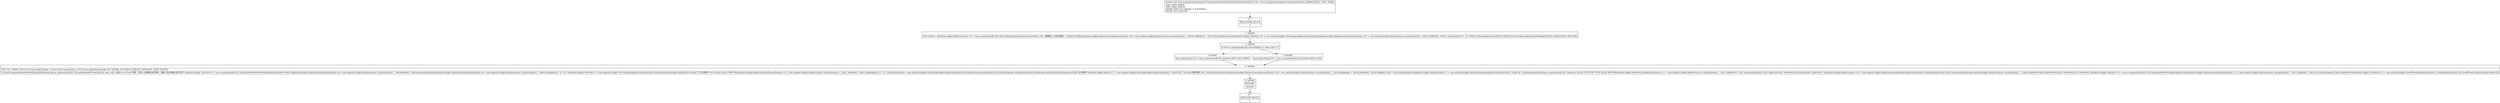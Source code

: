 digraph "CFG forcom.uc.paymentsdk.payment.PaymentsActivity.buildUPointPayPassView()V" {
Node_0 [shape=record,label="{0\:\ ?|MTH_ENTER_BLOCK\l|l}"];
Node_1 [shape=record,label="{1\:\ 0x0000|lr26.mType = 3landroid.widget.RelativeLayout r19 = com.uc.paymentsdk.util.Utils.initSubTitle(getApplicationContext(), r26, \"请您输入U点支付密码\", true)lr19.setId(10)landroid.widget.RelativeLayout$LayoutParams r20 = new android.widget.RelativeLayout.LayoutParams(\-1, \-2)lr20.addRule(10, \-1)lr19.setLayoutParams(r20)landroid.widget.TextView r16 = new android.widget.TextView(getApplicationContext())landroid.widget.RelativeLayout$LayoutParams r15 = new android.widget.RelativeLayout.LayoutParams(\-1, \-2)lr15.addRule(3, 10)lr15.setMargins(10, 5, 10, 10)lr16.setLayoutParams(r15)lr16.setId(1)lr16.setCompoundDrawablePadding(10)lr16.setTextColor(\-13487566)l}"];
Node_2 [shape=record,label="{2\:\ 0x00a5|lif (com.uc.paymentsdk.util.Utils.isHdpi() == false) goto L7l}"];
Node_3 [shape=record,label="{3\:\ 0x00a7|ljava.lang.String r22 = com.uc.paymentsdk.util.Constants.RES_LOCK_HDPIl}"];
Node_4 [shape=record,label="{4\:\ 0x00a9|PHI: r22l  0x00a9: PHI (r22v14 java.lang.String) = (r22v13 java.lang.String), (r22v56 java.lang.String) binds: [B:7:0x02b6, B:3:0x00a7] A[DONT_GENERATE, DONT_INLINE]\l|lr16.setCompoundDrawablesWithIntrinsicBounds(com.uc.paymentsdk.util.Utils.getDrawableFromFile(r22), null, null, null)lr16.setText(\"您好，您的U点设置有支付密码，请收入后点击确认进行支付\")landroid.widget.TextView r9 = com.uc.paymentsdk.util.Utils.generateBorderView(getApplication())lr9.setId(11)landroid.widget.RelativeLayout$LayoutParams r8 = new android.widget.RelativeLayout.LayoutParams(\-1, 1)lr8.addRule(3, 1)lr9.setLayoutParams(r8)landroid.widget.RelativeLayout$LayoutParams r6 = new android.widget.RelativeLayout.LayoutParams(\-1, \-2)lr6.setMargins(10, 10, 10, 5)landroid.widget.TextView r5 = new android.widget.TextView(getApplicationContext())lr5.setLayoutParams(r6)lr5.setId(2)lr5.setText(\"UC支付密码:\")lr5.setTextColor(\-13487566)landroid.widget.RelativeLayout$LayoutParams r21 = new android.widget.RelativeLayout.LayoutParams(\-1, \-2)lr21.addRule(3, 2)lr21.setMargins(10, 5, 10, 5)lr26.mEtPayPass = new android.widget.EditText(getApplicationContext())lr26.mEtPayPass.setLayoutParams(r21)lr26.mEtPayPass.setSingleLine()lr26.mEtPayPass.setId(3)lr26.mEtPayPass.setHint(\"支付密码\")landroid.widget.Button r17 = new android.widget.Button(getApplicationContext())lr17.setId(7)lr17.setText(\"确定购买\")lr17.setOnClickListener(r26)landroid.widget.RelativeLayout$LayoutParams r18 = new android.widget.RelativeLayout.LayoutParams(\-1, \-2)lr18.topMargin = 10lr18.addRule(3, 5)lr18.addRule(14)lr17.setLayoutParams(r18)landroid.widget.RelativeLayout r7 = new android.widget.RelativeLayout(getApplicationContext())lr7.setId(7)lr7.setBackgroundColor(com.uc.paymentsdk.util.Constants.COLOR_LISTVIEW_ITEM_BACKGROUND)landroid.widget.RelativeLayout$LayoutParams r11 = new android.widget.RelativeLayout.LayoutParams(\-1, \-2)lr11.addRule(3, 11)lr7.setLayoutParams(r11)lr7.addView(r5)lr7.addView(r26.mEtPayPass)lr7.addView(r17)landroid.widget.RelativeLayout r14 = new android.widget.RelativeLayout(getApplicationContext())lr14.setBackgroundColor(\-1)lr14.setLayoutParams(new android.widget.RelativeLayout.LayoutParams(\-1, \-1))lr14.addView(r19)lr14.addView(r16)lr14.addView(r9)lr14.addView(r7)landroid.widget.TextView r10 = com.uc.paymentsdk.util.Utils.generateBorderView(getApplication())landroid.widget.RelativeLayout$LayoutParams r12 = new android.widget.RelativeLayout.LayoutParams(\-1, 1)lr12.addRule(3, 7)lr10.setLayoutParams(r12)lr14.addView(r10)landroid.widget.ScrollView r13 = new android.widget.ScrollView(getApplication())lr13.setBackgroundColor(\-1)lr13.addView(r14)lsetContentView(r13)l}"];
Node_5 [shape=record,label="{5\:\ 0x02b5|RETURN\l|lreturnl}"];
Node_6 [shape=record,label="{6\:\ ?|MTH_EXIT_BLOCK\l|l}"];
Node_7 [shape=record,label="{7\:\ 0x02b6|ljava.lang.String r22 = com.uc.paymentsdk.util.Constants.RES_LOCKl}"];
MethodNode[shape=record,label="{private void com.uc.paymentsdk.payment.PaymentsActivity.buildUPointPayPassView((r26v0 'this' com.uc.paymentsdk.payment.PaymentsActivity A[IMMUTABLE_TYPE, THIS]))  | USE_LINES_HINTS\lTYPE_VARS: EMPTY\lCROSS_EDGE: B:7:0x02b6 \-\> B:4:0x00a9\lINLINE_NOT_NEEDED\l}"];
MethodNode -> Node_0;
Node_0 -> Node_1;
Node_1 -> Node_2;
Node_2 -> Node_3[style=dashed];
Node_2 -> Node_7;
Node_3 -> Node_4;
Node_4 -> Node_5;
Node_5 -> Node_6;
Node_7 -> Node_4;
}

